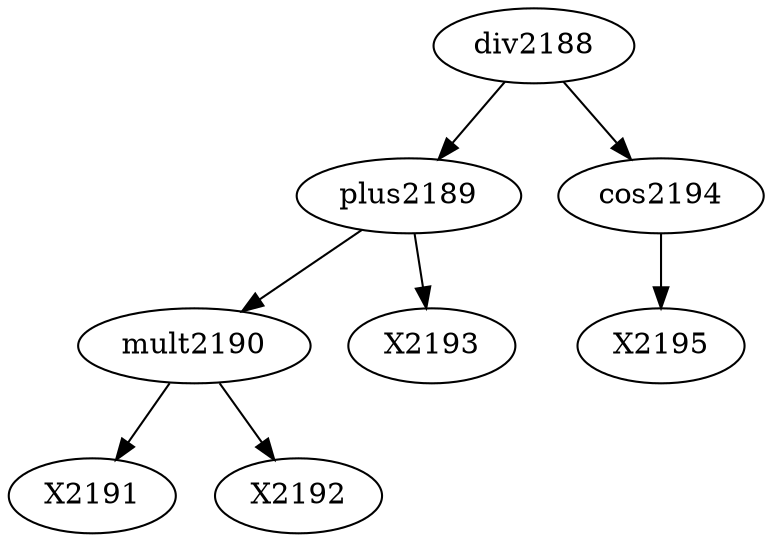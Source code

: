 digraph T {
	mult2190 -> X2191
	mult2190 -> X2192
	plus2189 -> mult2190
	plus2189 -> X2193
	div2188 -> plus2189
	cos2194 -> X2195
	div2188 -> cos2194
}
